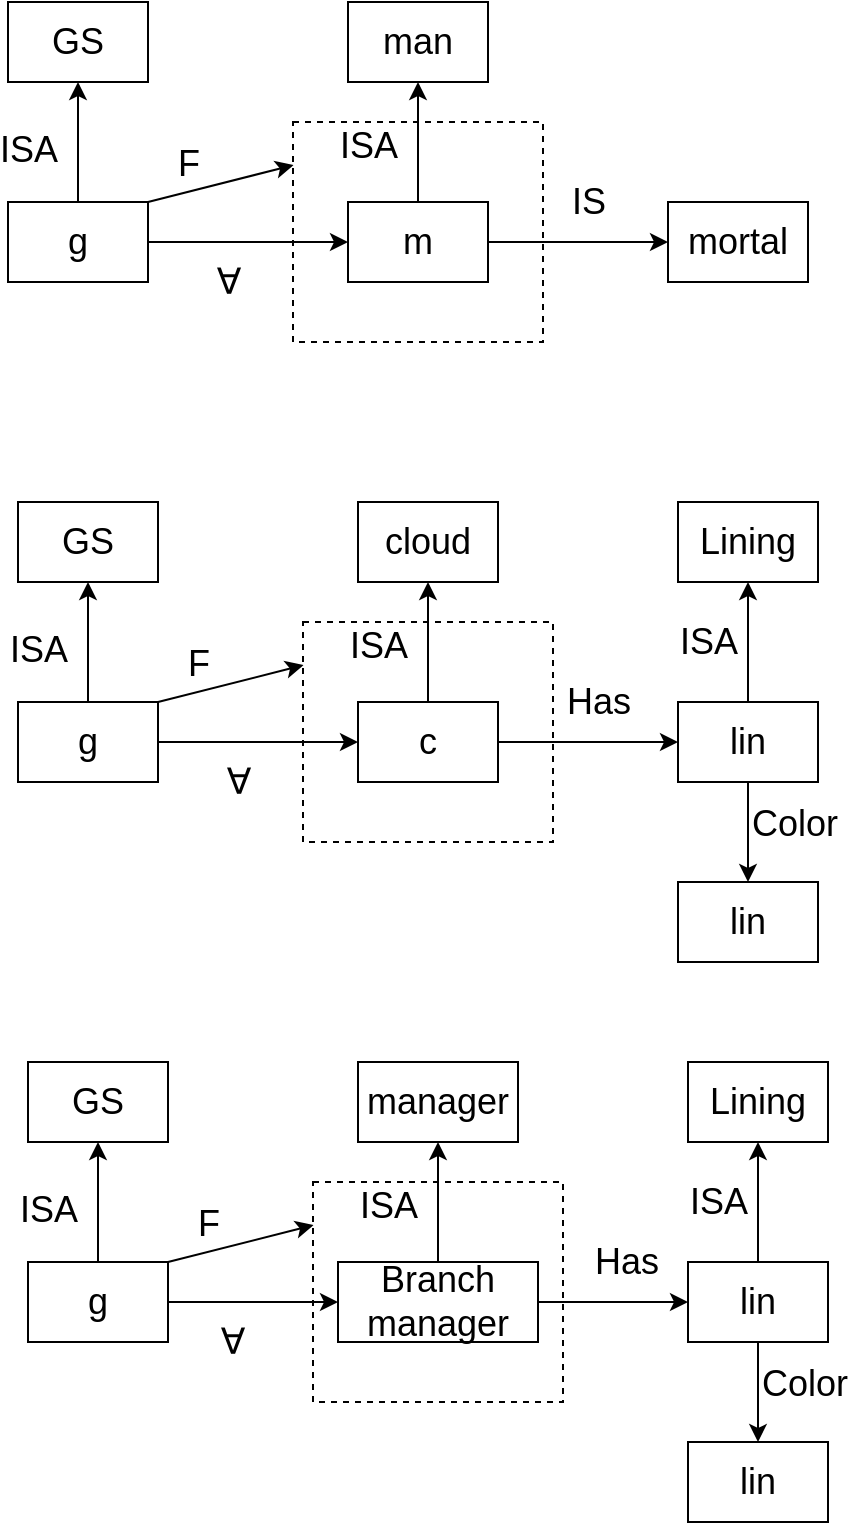 <mxfile version="22.1.16" type="github">
  <diagram name="第 1 页" id="Ml22nKOqgqZrBI-NeVgZ">
    <mxGraphModel dx="888" dy="513" grid="1" gridSize="10" guides="1" tooltips="1" connect="1" arrows="1" fold="1" page="1" pageScale="1" pageWidth="827" pageHeight="1169" math="0" shadow="0">
      <root>
        <mxCell id="0" />
        <mxCell id="1" parent="0" />
        <mxCell id="Paea3Fyai2rHsI28GyAJ-15" value="" style="rounded=0;whiteSpace=wrap;html=1;dashed=1;" vertex="1" parent="1">
          <mxGeometry x="292.5" y="200" width="125" height="110" as="geometry" />
        </mxCell>
        <mxCell id="Paea3Fyai2rHsI28GyAJ-1" value="&lt;font style=&quot;font-size: 18px;&quot;&gt;GS&lt;/font&gt;" style="rounded=0;whiteSpace=wrap;html=1;" vertex="1" parent="1">
          <mxGeometry x="150" y="140" width="70" height="40" as="geometry" />
        </mxCell>
        <mxCell id="Paea3Fyai2rHsI28GyAJ-3" style="edgeStyle=orthogonalEdgeStyle;rounded=0;orthogonalLoop=1;jettySize=auto;html=1;exitX=0.5;exitY=0;exitDx=0;exitDy=0;entryX=0.5;entryY=1;entryDx=0;entryDy=0;" edge="1" parent="1" source="Paea3Fyai2rHsI28GyAJ-2" target="Paea3Fyai2rHsI28GyAJ-1">
          <mxGeometry relative="1" as="geometry" />
        </mxCell>
        <mxCell id="Paea3Fyai2rHsI28GyAJ-4" value="&lt;font style=&quot;font-size: 18px;&quot;&gt;ISA&lt;/font&gt;" style="edgeLabel;html=1;align=center;verticalAlign=middle;resizable=0;points=[];" vertex="1" connectable="0" parent="Paea3Fyai2rHsI28GyAJ-3">
          <mxGeometry x="-0.132" y="1" relative="1" as="geometry">
            <mxPoint x="-24" as="offset" />
          </mxGeometry>
        </mxCell>
        <mxCell id="Paea3Fyai2rHsI28GyAJ-11" style="edgeStyle=orthogonalEdgeStyle;rounded=0;orthogonalLoop=1;jettySize=auto;html=1;exitX=1;exitY=0.5;exitDx=0;exitDy=0;entryX=0;entryY=0.5;entryDx=0;entryDy=0;" edge="1" parent="1" source="Paea3Fyai2rHsI28GyAJ-2" target="Paea3Fyai2rHsI28GyAJ-5">
          <mxGeometry relative="1" as="geometry" />
        </mxCell>
        <mxCell id="Paea3Fyai2rHsI28GyAJ-14" value="&lt;font style=&quot;font-size: 18px;&quot;&gt;∀&lt;/font&gt;" style="edgeLabel;html=1;align=center;verticalAlign=middle;resizable=0;points=[];" vertex="1" connectable="0" parent="Paea3Fyai2rHsI28GyAJ-11">
          <mxGeometry x="0.077" y="1" relative="1" as="geometry">
            <mxPoint x="-14" y="21" as="offset" />
          </mxGeometry>
        </mxCell>
        <mxCell id="Paea3Fyai2rHsI28GyAJ-2" value="&lt;span style=&quot;font-size: 18px;&quot;&gt;g&lt;/span&gt;" style="rounded=0;whiteSpace=wrap;html=1;" vertex="1" parent="1">
          <mxGeometry x="150" y="240" width="70" height="40" as="geometry" />
        </mxCell>
        <mxCell id="Paea3Fyai2rHsI28GyAJ-7" style="edgeStyle=orthogonalEdgeStyle;rounded=0;orthogonalLoop=1;jettySize=auto;html=1;exitX=0.5;exitY=0;exitDx=0;exitDy=0;entryX=0.5;entryY=1;entryDx=0;entryDy=0;" edge="1" parent="1" source="Paea3Fyai2rHsI28GyAJ-5" target="Paea3Fyai2rHsI28GyAJ-6">
          <mxGeometry relative="1" as="geometry" />
        </mxCell>
        <mxCell id="Paea3Fyai2rHsI28GyAJ-9" value="&lt;font style=&quot;font-size: 18px;&quot;&gt;ISA&lt;/font&gt;" style="edgeLabel;html=1;align=center;verticalAlign=middle;resizable=0;points=[];" vertex="1" connectable="0" parent="Paea3Fyai2rHsI28GyAJ-7">
          <mxGeometry x="-0.067" y="-1" relative="1" as="geometry">
            <mxPoint x="-26" as="offset" />
          </mxGeometry>
        </mxCell>
        <mxCell id="Paea3Fyai2rHsI28GyAJ-12" style="edgeStyle=orthogonalEdgeStyle;rounded=0;orthogonalLoop=1;jettySize=auto;html=1;exitX=1;exitY=0.5;exitDx=0;exitDy=0;entryX=0;entryY=0.5;entryDx=0;entryDy=0;" edge="1" parent="1" source="Paea3Fyai2rHsI28GyAJ-5" target="Paea3Fyai2rHsI28GyAJ-10">
          <mxGeometry relative="1" as="geometry" />
        </mxCell>
        <mxCell id="Paea3Fyai2rHsI28GyAJ-13" value="&lt;font style=&quot;font-size: 18px;&quot;&gt;IS&lt;/font&gt;" style="edgeLabel;html=1;align=center;verticalAlign=middle;resizable=0;points=[];" vertex="1" connectable="0" parent="Paea3Fyai2rHsI28GyAJ-12">
          <mxGeometry x="-0.181" y="3" relative="1" as="geometry">
            <mxPoint x="13" y="-17" as="offset" />
          </mxGeometry>
        </mxCell>
        <mxCell id="Paea3Fyai2rHsI28GyAJ-5" value="&lt;span style=&quot;font-size: 18px;&quot;&gt;m&lt;/span&gt;" style="rounded=0;whiteSpace=wrap;html=1;" vertex="1" parent="1">
          <mxGeometry x="320" y="240" width="70" height="40" as="geometry" />
        </mxCell>
        <mxCell id="Paea3Fyai2rHsI28GyAJ-6" value="&lt;span style=&quot;font-size: 18px;&quot;&gt;man&lt;/span&gt;" style="rounded=0;whiteSpace=wrap;html=1;" vertex="1" parent="1">
          <mxGeometry x="320" y="140" width="70" height="40" as="geometry" />
        </mxCell>
        <mxCell id="Paea3Fyai2rHsI28GyAJ-10" value="&lt;span style=&quot;font-size: 18px;&quot;&gt;mortal&lt;br&gt;&lt;/span&gt;" style="rounded=0;whiteSpace=wrap;html=1;" vertex="1" parent="1">
          <mxGeometry x="480" y="240" width="70" height="40" as="geometry" />
        </mxCell>
        <mxCell id="Paea3Fyai2rHsI28GyAJ-17" value="" style="endArrow=classic;html=1;rounded=0;exitX=1;exitY=0;exitDx=0;exitDy=0;entryX=0.002;entryY=0.196;entryDx=0;entryDy=0;entryPerimeter=0;" edge="1" parent="1" source="Paea3Fyai2rHsI28GyAJ-2" target="Paea3Fyai2rHsI28GyAJ-15">
          <mxGeometry width="50" height="50" relative="1" as="geometry">
            <mxPoint x="220" y="360" as="sourcePoint" />
            <mxPoint x="270" y="310" as="targetPoint" />
          </mxGeometry>
        </mxCell>
        <mxCell id="Paea3Fyai2rHsI28GyAJ-18" value="&lt;font style=&quot;font-size: 18px;&quot;&gt;F&lt;/font&gt;" style="edgeLabel;html=1;align=center;verticalAlign=middle;resizable=0;points=[];" vertex="1" connectable="0" parent="Paea3Fyai2rHsI28GyAJ-17">
          <mxGeometry x="-0.066" y="-1" relative="1" as="geometry">
            <mxPoint x="-14" y="-12" as="offset" />
          </mxGeometry>
        </mxCell>
        <mxCell id="Paea3Fyai2rHsI28GyAJ-19" value="" style="rounded=0;whiteSpace=wrap;html=1;dashed=1;" vertex="1" parent="1">
          <mxGeometry x="297.5" y="450" width="125" height="110" as="geometry" />
        </mxCell>
        <mxCell id="Paea3Fyai2rHsI28GyAJ-20" value="&lt;font style=&quot;font-size: 18px;&quot;&gt;GS&lt;/font&gt;" style="rounded=0;whiteSpace=wrap;html=1;" vertex="1" parent="1">
          <mxGeometry x="155" y="390" width="70" height="40" as="geometry" />
        </mxCell>
        <mxCell id="Paea3Fyai2rHsI28GyAJ-21" style="edgeStyle=orthogonalEdgeStyle;rounded=0;orthogonalLoop=1;jettySize=auto;html=1;exitX=0.5;exitY=0;exitDx=0;exitDy=0;entryX=0.5;entryY=1;entryDx=0;entryDy=0;" edge="1" parent="1" source="Paea3Fyai2rHsI28GyAJ-25" target="Paea3Fyai2rHsI28GyAJ-20">
          <mxGeometry relative="1" as="geometry" />
        </mxCell>
        <mxCell id="Paea3Fyai2rHsI28GyAJ-22" value="&lt;font style=&quot;font-size: 18px;&quot;&gt;ISA&lt;/font&gt;" style="edgeLabel;html=1;align=center;verticalAlign=middle;resizable=0;points=[];" vertex="1" connectable="0" parent="Paea3Fyai2rHsI28GyAJ-21">
          <mxGeometry x="-0.132" y="1" relative="1" as="geometry">
            <mxPoint x="-24" as="offset" />
          </mxGeometry>
        </mxCell>
        <mxCell id="Paea3Fyai2rHsI28GyAJ-23" style="edgeStyle=orthogonalEdgeStyle;rounded=0;orthogonalLoop=1;jettySize=auto;html=1;exitX=1;exitY=0.5;exitDx=0;exitDy=0;entryX=0;entryY=0.5;entryDx=0;entryDy=0;" edge="1" parent="1" source="Paea3Fyai2rHsI28GyAJ-25" target="Paea3Fyai2rHsI28GyAJ-30">
          <mxGeometry relative="1" as="geometry" />
        </mxCell>
        <mxCell id="Paea3Fyai2rHsI28GyAJ-24" value="&lt;font style=&quot;font-size: 18px;&quot;&gt;∀&lt;/font&gt;" style="edgeLabel;html=1;align=center;verticalAlign=middle;resizable=0;points=[];" vertex="1" connectable="0" parent="Paea3Fyai2rHsI28GyAJ-23">
          <mxGeometry x="0.077" y="1" relative="1" as="geometry">
            <mxPoint x="-14" y="21" as="offset" />
          </mxGeometry>
        </mxCell>
        <mxCell id="Paea3Fyai2rHsI28GyAJ-25" value="&lt;span style=&quot;font-size: 18px;&quot;&gt;g&lt;/span&gt;" style="rounded=0;whiteSpace=wrap;html=1;" vertex="1" parent="1">
          <mxGeometry x="155" y="490" width="70" height="40" as="geometry" />
        </mxCell>
        <mxCell id="Paea3Fyai2rHsI28GyAJ-26" style="edgeStyle=orthogonalEdgeStyle;rounded=0;orthogonalLoop=1;jettySize=auto;html=1;exitX=0.5;exitY=0;exitDx=0;exitDy=0;entryX=0.5;entryY=1;entryDx=0;entryDy=0;" edge="1" parent="1" source="Paea3Fyai2rHsI28GyAJ-30" target="Paea3Fyai2rHsI28GyAJ-31">
          <mxGeometry relative="1" as="geometry" />
        </mxCell>
        <mxCell id="Paea3Fyai2rHsI28GyAJ-27" value="&lt;font style=&quot;font-size: 18px;&quot;&gt;ISA&lt;/font&gt;" style="edgeLabel;html=1;align=center;verticalAlign=middle;resizable=0;points=[];" vertex="1" connectable="0" parent="Paea3Fyai2rHsI28GyAJ-26">
          <mxGeometry x="-0.067" y="-1" relative="1" as="geometry">
            <mxPoint x="-26" as="offset" />
          </mxGeometry>
        </mxCell>
        <mxCell id="Paea3Fyai2rHsI28GyAJ-28" style="edgeStyle=orthogonalEdgeStyle;rounded=0;orthogonalLoop=1;jettySize=auto;html=1;exitX=1;exitY=0.5;exitDx=0;exitDy=0;entryX=0;entryY=0.5;entryDx=0;entryDy=0;" edge="1" parent="1" source="Paea3Fyai2rHsI28GyAJ-30" target="Paea3Fyai2rHsI28GyAJ-32">
          <mxGeometry relative="1" as="geometry" />
        </mxCell>
        <mxCell id="Paea3Fyai2rHsI28GyAJ-29" value="&lt;span style=&quot;font-size: 18px;&quot;&gt;Has&lt;/span&gt;" style="edgeLabel;html=1;align=center;verticalAlign=middle;resizable=0;points=[];" vertex="1" connectable="0" parent="Paea3Fyai2rHsI28GyAJ-28">
          <mxGeometry x="-0.181" y="3" relative="1" as="geometry">
            <mxPoint x="13" y="-17" as="offset" />
          </mxGeometry>
        </mxCell>
        <mxCell id="Paea3Fyai2rHsI28GyAJ-30" value="&lt;span style=&quot;font-size: 18px;&quot;&gt;c&lt;/span&gt;" style="rounded=0;whiteSpace=wrap;html=1;" vertex="1" parent="1">
          <mxGeometry x="325" y="490" width="70" height="40" as="geometry" />
        </mxCell>
        <mxCell id="Paea3Fyai2rHsI28GyAJ-31" value="&lt;span style=&quot;font-size: 18px;&quot;&gt;cloud&lt;/span&gt;" style="rounded=0;whiteSpace=wrap;html=1;" vertex="1" parent="1">
          <mxGeometry x="325" y="390" width="70" height="40" as="geometry" />
        </mxCell>
        <mxCell id="Paea3Fyai2rHsI28GyAJ-36" style="edgeStyle=orthogonalEdgeStyle;rounded=0;orthogonalLoop=1;jettySize=auto;html=1;exitX=0.5;exitY=0;exitDx=0;exitDy=0;entryX=0.5;entryY=1;entryDx=0;entryDy=0;" edge="1" parent="1" source="Paea3Fyai2rHsI28GyAJ-32" target="Paea3Fyai2rHsI28GyAJ-35">
          <mxGeometry relative="1" as="geometry" />
        </mxCell>
        <mxCell id="Paea3Fyai2rHsI28GyAJ-39" style="edgeStyle=orthogonalEdgeStyle;rounded=0;orthogonalLoop=1;jettySize=auto;html=1;exitX=0.5;exitY=1;exitDx=0;exitDy=0;entryX=0.5;entryY=0;entryDx=0;entryDy=0;" edge="1" parent="1" source="Paea3Fyai2rHsI28GyAJ-32" target="Paea3Fyai2rHsI28GyAJ-38">
          <mxGeometry relative="1" as="geometry" />
        </mxCell>
        <mxCell id="Paea3Fyai2rHsI28GyAJ-32" value="&lt;span style=&quot;font-size: 18px;&quot;&gt;lin&lt;br&gt;&lt;/span&gt;" style="rounded=0;whiteSpace=wrap;html=1;" vertex="1" parent="1">
          <mxGeometry x="485" y="490" width="70" height="40" as="geometry" />
        </mxCell>
        <mxCell id="Paea3Fyai2rHsI28GyAJ-33" value="" style="endArrow=classic;html=1;rounded=0;exitX=1;exitY=0;exitDx=0;exitDy=0;entryX=0.002;entryY=0.196;entryDx=0;entryDy=0;entryPerimeter=0;" edge="1" parent="1" source="Paea3Fyai2rHsI28GyAJ-25" target="Paea3Fyai2rHsI28GyAJ-19">
          <mxGeometry width="50" height="50" relative="1" as="geometry">
            <mxPoint x="225" y="610" as="sourcePoint" />
            <mxPoint x="275" y="560" as="targetPoint" />
          </mxGeometry>
        </mxCell>
        <mxCell id="Paea3Fyai2rHsI28GyAJ-34" value="&lt;font style=&quot;font-size: 18px;&quot;&gt;F&lt;/font&gt;" style="edgeLabel;html=1;align=center;verticalAlign=middle;resizable=0;points=[];" vertex="1" connectable="0" parent="Paea3Fyai2rHsI28GyAJ-33">
          <mxGeometry x="-0.066" y="-1" relative="1" as="geometry">
            <mxPoint x="-14" y="-12" as="offset" />
          </mxGeometry>
        </mxCell>
        <mxCell id="Paea3Fyai2rHsI28GyAJ-35" value="&lt;span style=&quot;font-size: 18px;&quot;&gt;Lining&lt;/span&gt;" style="rounded=0;whiteSpace=wrap;html=1;" vertex="1" parent="1">
          <mxGeometry x="485" y="390" width="70" height="40" as="geometry" />
        </mxCell>
        <mxCell id="Paea3Fyai2rHsI28GyAJ-37" value="&lt;font style=&quot;font-size: 18px;&quot;&gt;ISA&lt;/font&gt;" style="edgeLabel;html=1;align=center;verticalAlign=middle;resizable=0;points=[];" vertex="1" connectable="0" parent="1">
          <mxGeometry x="500" y="460.004" as="geometry" />
        </mxCell>
        <mxCell id="Paea3Fyai2rHsI28GyAJ-38" value="&lt;span style=&quot;font-size: 18px;&quot;&gt;lin&lt;br&gt;&lt;/span&gt;" style="rounded=0;whiteSpace=wrap;html=1;" vertex="1" parent="1">
          <mxGeometry x="485" y="580" width="70" height="40" as="geometry" />
        </mxCell>
        <mxCell id="Paea3Fyai2rHsI28GyAJ-40" value="&lt;span style=&quot;font-size: 18px;&quot;&gt;Color&lt;/span&gt;" style="edgeLabel;html=1;align=center;verticalAlign=middle;resizable=0;points=[];" vertex="1" connectable="0" parent="1">
          <mxGeometry x="460.002" y="500" as="geometry">
            <mxPoint x="83" y="51" as="offset" />
          </mxGeometry>
        </mxCell>
        <mxCell id="Paea3Fyai2rHsI28GyAJ-42" value="" style="rounded=0;whiteSpace=wrap;html=1;dashed=1;" vertex="1" parent="1">
          <mxGeometry x="302.5" y="730" width="125" height="110" as="geometry" />
        </mxCell>
        <mxCell id="Paea3Fyai2rHsI28GyAJ-43" value="&lt;font style=&quot;font-size: 18px;&quot;&gt;GS&lt;/font&gt;" style="rounded=0;whiteSpace=wrap;html=1;" vertex="1" parent="1">
          <mxGeometry x="160" y="670" width="70" height="40" as="geometry" />
        </mxCell>
        <mxCell id="Paea3Fyai2rHsI28GyAJ-44" style="edgeStyle=orthogonalEdgeStyle;rounded=0;orthogonalLoop=1;jettySize=auto;html=1;exitX=0.5;exitY=0;exitDx=0;exitDy=0;entryX=0.5;entryY=1;entryDx=0;entryDy=0;" edge="1" parent="1" source="Paea3Fyai2rHsI28GyAJ-48" target="Paea3Fyai2rHsI28GyAJ-43">
          <mxGeometry relative="1" as="geometry" />
        </mxCell>
        <mxCell id="Paea3Fyai2rHsI28GyAJ-45" value="&lt;font style=&quot;font-size: 18px;&quot;&gt;ISA&lt;/font&gt;" style="edgeLabel;html=1;align=center;verticalAlign=middle;resizable=0;points=[];" vertex="1" connectable="0" parent="Paea3Fyai2rHsI28GyAJ-44">
          <mxGeometry x="-0.132" y="1" relative="1" as="geometry">
            <mxPoint x="-24" as="offset" />
          </mxGeometry>
        </mxCell>
        <mxCell id="Paea3Fyai2rHsI28GyAJ-46" style="edgeStyle=orthogonalEdgeStyle;rounded=0;orthogonalLoop=1;jettySize=auto;html=1;exitX=1;exitY=0.5;exitDx=0;exitDy=0;entryX=0;entryY=0.5;entryDx=0;entryDy=0;" edge="1" parent="1" source="Paea3Fyai2rHsI28GyAJ-48" target="Paea3Fyai2rHsI28GyAJ-53">
          <mxGeometry relative="1" as="geometry" />
        </mxCell>
        <mxCell id="Paea3Fyai2rHsI28GyAJ-47" value="&lt;font style=&quot;font-size: 18px;&quot;&gt;∀&lt;/font&gt;" style="edgeLabel;html=1;align=center;verticalAlign=middle;resizable=0;points=[];" vertex="1" connectable="0" parent="Paea3Fyai2rHsI28GyAJ-46">
          <mxGeometry x="0.077" y="1" relative="1" as="geometry">
            <mxPoint x="-14" y="21" as="offset" />
          </mxGeometry>
        </mxCell>
        <mxCell id="Paea3Fyai2rHsI28GyAJ-48" value="&lt;span style=&quot;font-size: 18px;&quot;&gt;g&lt;/span&gt;" style="rounded=0;whiteSpace=wrap;html=1;" vertex="1" parent="1">
          <mxGeometry x="160" y="770" width="70" height="40" as="geometry" />
        </mxCell>
        <mxCell id="Paea3Fyai2rHsI28GyAJ-49" style="edgeStyle=orthogonalEdgeStyle;rounded=0;orthogonalLoop=1;jettySize=auto;html=1;exitX=0.5;exitY=0;exitDx=0;exitDy=0;entryX=0.5;entryY=1;entryDx=0;entryDy=0;" edge="1" parent="1" source="Paea3Fyai2rHsI28GyAJ-53" target="Paea3Fyai2rHsI28GyAJ-54">
          <mxGeometry relative="1" as="geometry" />
        </mxCell>
        <mxCell id="Paea3Fyai2rHsI28GyAJ-50" value="&lt;font style=&quot;font-size: 18px;&quot;&gt;ISA&lt;/font&gt;" style="edgeLabel;html=1;align=center;verticalAlign=middle;resizable=0;points=[];" vertex="1" connectable="0" parent="Paea3Fyai2rHsI28GyAJ-49">
          <mxGeometry x="-0.067" y="-1" relative="1" as="geometry">
            <mxPoint x="-26" as="offset" />
          </mxGeometry>
        </mxCell>
        <mxCell id="Paea3Fyai2rHsI28GyAJ-51" style="edgeStyle=orthogonalEdgeStyle;rounded=0;orthogonalLoop=1;jettySize=auto;html=1;exitX=1;exitY=0.5;exitDx=0;exitDy=0;entryX=0;entryY=0.5;entryDx=0;entryDy=0;" edge="1" parent="1" source="Paea3Fyai2rHsI28GyAJ-53" target="Paea3Fyai2rHsI28GyAJ-57">
          <mxGeometry relative="1" as="geometry" />
        </mxCell>
        <mxCell id="Paea3Fyai2rHsI28GyAJ-52" value="&lt;span style=&quot;font-size: 18px;&quot;&gt;Has&lt;/span&gt;" style="edgeLabel;html=1;align=center;verticalAlign=middle;resizable=0;points=[];" vertex="1" connectable="0" parent="Paea3Fyai2rHsI28GyAJ-51">
          <mxGeometry x="-0.181" y="3" relative="1" as="geometry">
            <mxPoint x="13" y="-17" as="offset" />
          </mxGeometry>
        </mxCell>
        <mxCell id="Paea3Fyai2rHsI28GyAJ-53" value="&lt;span style=&quot;font-size: 18px;&quot;&gt;Branch manager&lt;/span&gt;" style="rounded=0;whiteSpace=wrap;html=1;" vertex="1" parent="1">
          <mxGeometry x="315" y="770" width="100" height="40" as="geometry" />
        </mxCell>
        <mxCell id="Paea3Fyai2rHsI28GyAJ-54" value="&lt;span style=&quot;font-size: 18px;&quot;&gt;manager&lt;/span&gt;" style="rounded=0;whiteSpace=wrap;html=1;" vertex="1" parent="1">
          <mxGeometry x="325" y="670" width="80" height="40" as="geometry" />
        </mxCell>
        <mxCell id="Paea3Fyai2rHsI28GyAJ-55" style="edgeStyle=orthogonalEdgeStyle;rounded=0;orthogonalLoop=1;jettySize=auto;html=1;exitX=0.5;exitY=0;exitDx=0;exitDy=0;entryX=0.5;entryY=1;entryDx=0;entryDy=0;" edge="1" parent="1" source="Paea3Fyai2rHsI28GyAJ-57" target="Paea3Fyai2rHsI28GyAJ-60">
          <mxGeometry relative="1" as="geometry" />
        </mxCell>
        <mxCell id="Paea3Fyai2rHsI28GyAJ-56" style="edgeStyle=orthogonalEdgeStyle;rounded=0;orthogonalLoop=1;jettySize=auto;html=1;exitX=0.5;exitY=1;exitDx=0;exitDy=0;entryX=0.5;entryY=0;entryDx=0;entryDy=0;" edge="1" parent="1" source="Paea3Fyai2rHsI28GyAJ-57" target="Paea3Fyai2rHsI28GyAJ-62">
          <mxGeometry relative="1" as="geometry" />
        </mxCell>
        <mxCell id="Paea3Fyai2rHsI28GyAJ-57" value="&lt;span style=&quot;font-size: 18px;&quot;&gt;lin&lt;br&gt;&lt;/span&gt;" style="rounded=0;whiteSpace=wrap;html=1;" vertex="1" parent="1">
          <mxGeometry x="490" y="770" width="70" height="40" as="geometry" />
        </mxCell>
        <mxCell id="Paea3Fyai2rHsI28GyAJ-58" value="" style="endArrow=classic;html=1;rounded=0;exitX=1;exitY=0;exitDx=0;exitDy=0;entryX=0.002;entryY=0.196;entryDx=0;entryDy=0;entryPerimeter=0;" edge="1" parent="1" source="Paea3Fyai2rHsI28GyAJ-48" target="Paea3Fyai2rHsI28GyAJ-42">
          <mxGeometry width="50" height="50" relative="1" as="geometry">
            <mxPoint x="230" y="890" as="sourcePoint" />
            <mxPoint x="280" y="840" as="targetPoint" />
          </mxGeometry>
        </mxCell>
        <mxCell id="Paea3Fyai2rHsI28GyAJ-59" value="&lt;font style=&quot;font-size: 18px;&quot;&gt;F&lt;/font&gt;" style="edgeLabel;html=1;align=center;verticalAlign=middle;resizable=0;points=[];" vertex="1" connectable="0" parent="Paea3Fyai2rHsI28GyAJ-58">
          <mxGeometry x="-0.066" y="-1" relative="1" as="geometry">
            <mxPoint x="-14" y="-12" as="offset" />
          </mxGeometry>
        </mxCell>
        <mxCell id="Paea3Fyai2rHsI28GyAJ-60" value="&lt;span style=&quot;font-size: 18px;&quot;&gt;Lining&lt;/span&gt;" style="rounded=0;whiteSpace=wrap;html=1;" vertex="1" parent="1">
          <mxGeometry x="490" y="670" width="70" height="40" as="geometry" />
        </mxCell>
        <mxCell id="Paea3Fyai2rHsI28GyAJ-61" value="&lt;font style=&quot;font-size: 18px;&quot;&gt;ISA&lt;/font&gt;" style="edgeLabel;html=1;align=center;verticalAlign=middle;resizable=0;points=[];" vertex="1" connectable="0" parent="1">
          <mxGeometry x="505" y="740.004" as="geometry" />
        </mxCell>
        <mxCell id="Paea3Fyai2rHsI28GyAJ-62" value="&lt;span style=&quot;font-size: 18px;&quot;&gt;lin&lt;br&gt;&lt;/span&gt;" style="rounded=0;whiteSpace=wrap;html=1;" vertex="1" parent="1">
          <mxGeometry x="490" y="860" width="70" height="40" as="geometry" />
        </mxCell>
        <mxCell id="Paea3Fyai2rHsI28GyAJ-63" value="&lt;span style=&quot;font-size: 18px;&quot;&gt;Color&lt;/span&gt;" style="edgeLabel;html=1;align=center;verticalAlign=middle;resizable=0;points=[];" vertex="1" connectable="0" parent="1">
          <mxGeometry x="465.002" y="780" as="geometry">
            <mxPoint x="83" y="51" as="offset" />
          </mxGeometry>
        </mxCell>
      </root>
    </mxGraphModel>
  </diagram>
</mxfile>
